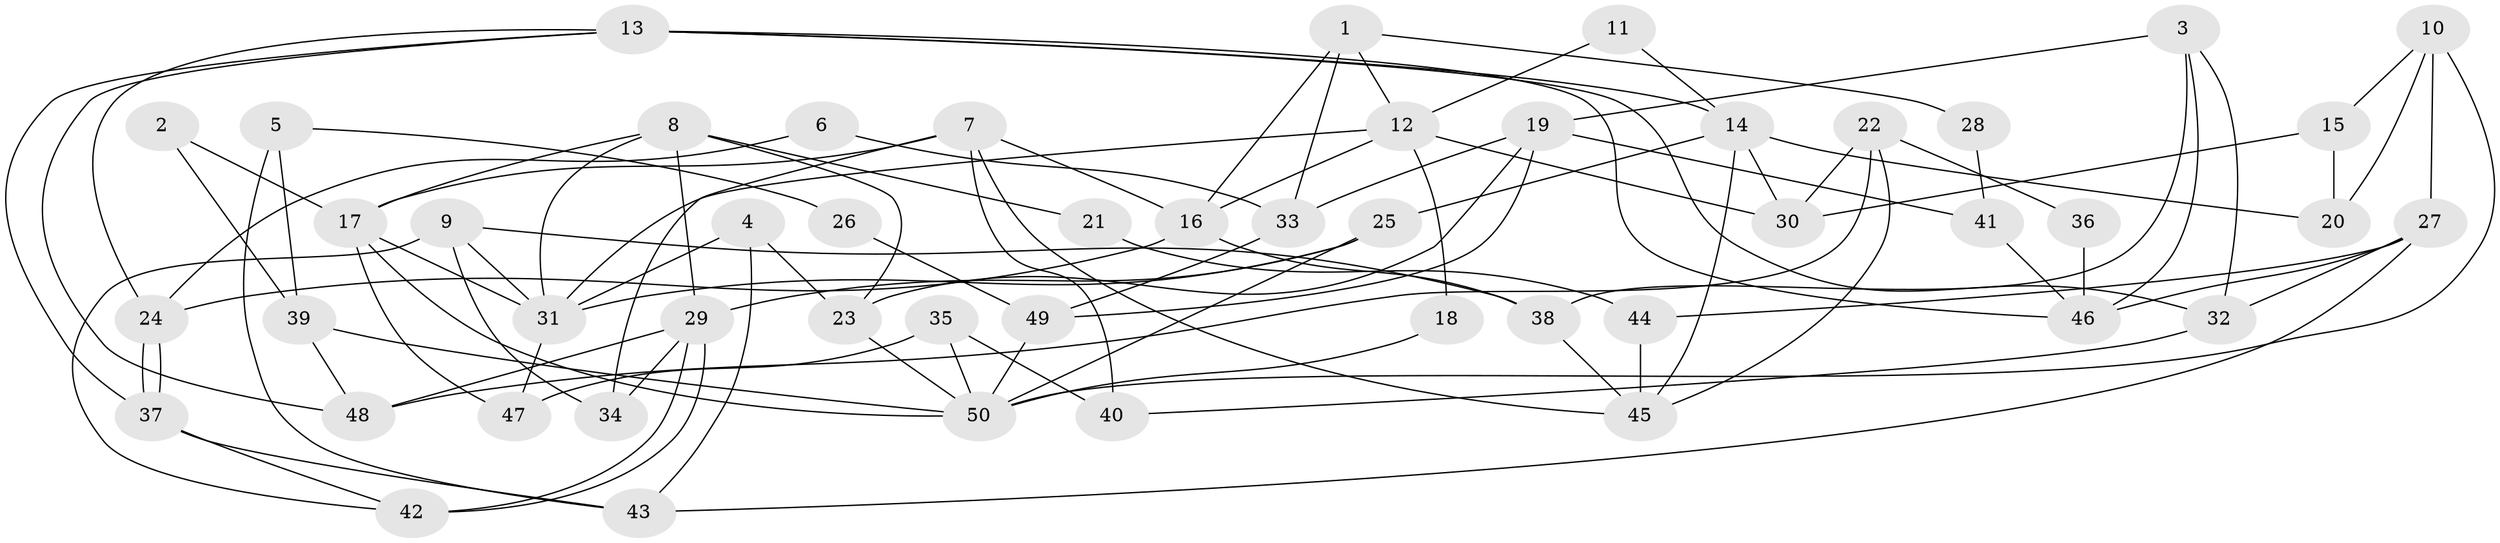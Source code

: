 // coarse degree distribution, {2: 0.07692307692307693, 6: 0.23076923076923078, 5: 0.19230769230769232, 7: 0.15384615384615385, 8: 0.038461538461538464, 3: 0.15384615384615385, 4: 0.11538461538461539, 9: 0.038461538461538464}
// Generated by graph-tools (version 1.1) at 2025/37/03/04/25 23:37:15]
// undirected, 50 vertices, 100 edges
graph export_dot {
  node [color=gray90,style=filled];
  1;
  2;
  3;
  4;
  5;
  6;
  7;
  8;
  9;
  10;
  11;
  12;
  13;
  14;
  15;
  16;
  17;
  18;
  19;
  20;
  21;
  22;
  23;
  24;
  25;
  26;
  27;
  28;
  29;
  30;
  31;
  32;
  33;
  34;
  35;
  36;
  37;
  38;
  39;
  40;
  41;
  42;
  43;
  44;
  45;
  46;
  47;
  48;
  49;
  50;
  1 -- 16;
  1 -- 12;
  1 -- 28;
  1 -- 33;
  2 -- 17;
  2 -- 39;
  3 -- 32;
  3 -- 38;
  3 -- 19;
  3 -- 46;
  4 -- 43;
  4 -- 23;
  4 -- 31;
  5 -- 39;
  5 -- 43;
  5 -- 26;
  6 -- 24;
  6 -- 33;
  7 -- 40;
  7 -- 17;
  7 -- 16;
  7 -- 34;
  7 -- 45;
  8 -- 31;
  8 -- 17;
  8 -- 21;
  8 -- 23;
  8 -- 29;
  9 -- 31;
  9 -- 34;
  9 -- 38;
  9 -- 42;
  10 -- 15;
  10 -- 50;
  10 -- 20;
  10 -- 27;
  11 -- 12;
  11 -- 14;
  12 -- 16;
  12 -- 31;
  12 -- 18;
  12 -- 30;
  13 -- 37;
  13 -- 24;
  13 -- 14;
  13 -- 32;
  13 -- 46;
  13 -- 48;
  14 -- 30;
  14 -- 20;
  14 -- 25;
  14 -- 45;
  15 -- 30;
  15 -- 20;
  16 -- 38;
  16 -- 24;
  17 -- 31;
  17 -- 50;
  17 -- 47;
  18 -- 50;
  19 -- 23;
  19 -- 33;
  19 -- 41;
  19 -- 49;
  21 -- 44;
  22 -- 48;
  22 -- 45;
  22 -- 30;
  22 -- 36;
  23 -- 50;
  24 -- 37;
  24 -- 37;
  25 -- 29;
  25 -- 31;
  25 -- 50;
  26 -- 49;
  27 -- 46;
  27 -- 32;
  27 -- 43;
  27 -- 44;
  28 -- 41;
  29 -- 42;
  29 -- 42;
  29 -- 34;
  29 -- 48;
  31 -- 47;
  32 -- 40;
  33 -- 49;
  35 -- 50;
  35 -- 47;
  35 -- 40;
  36 -- 46;
  37 -- 42;
  37 -- 43;
  38 -- 45;
  39 -- 50;
  39 -- 48;
  41 -- 46;
  44 -- 45;
  49 -- 50;
}
